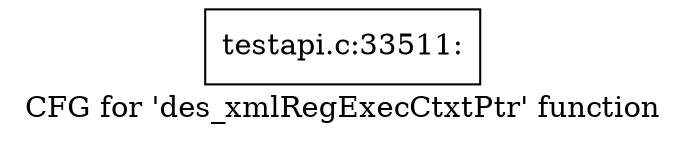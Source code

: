 digraph "CFG for 'des_xmlRegExecCtxtPtr' function" {
	label="CFG for 'des_xmlRegExecCtxtPtr' function";

	Node0x4822e20 [shape=record,label="{testapi.c:33511:}"];
}
